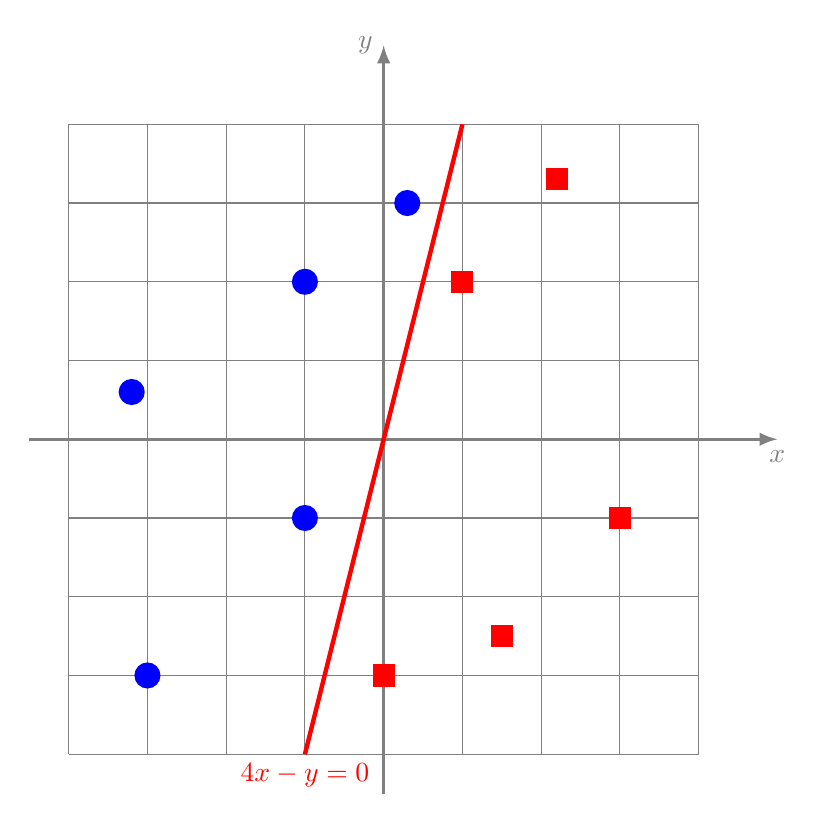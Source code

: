 \begin{tikzpicture}


\tikzstyle{rouge} = [fill,rectangle,red,scale=1.2];
\tikzstyle{bleu} = [fill,circle,blue] ;

\draw[gray] (-4,-4) grid ++(8,8);
\draw[->,>=latex, very thick,gray] (-4.5,0)--(5,0) node[below] {$x$};
\draw[->,>=latex, very thick, gray] (0,-4.5)--(0,5) node[left] {$y$};

\foreach \x/\y in {0.3/3,-1/2,-3/-3,-3.2/0.6,-1/-1}{
  \node[bleu] at (\x,\y) {};
}
\foreach \x/\y in {1/2,3/-1,1.5/-2.5,0/-3,2.2/3.3}{
  \node[rouge] at (\x,\y) {};
}

\begin{scope}[even odd rule]
\clip (-4,-4) rectangle (4,4);
\draw[red,ultra thick] (1,4) -- (-1,-4);
%\fill[red!50,opacity=0.5] (1,4) -- (6,4) --(6,-4)--(-1,-4) -- cycle;
%\fill[blue!20,opacity=0.5] (1,4) -- (-6,4) --(-6,-4)--(-1,-4) -- cycle;

\end{scope}

%\node[scale=1.3,red,right] at (4.5,-1.5) {$P(x,y)=1$};
%\node[scale=1.3,blue,left] at (-4.5,1.5) {$P(x,y)=0$};
\node[red,below] at (-1,-4) {$4x-y=0$};

\end{tikzpicture}